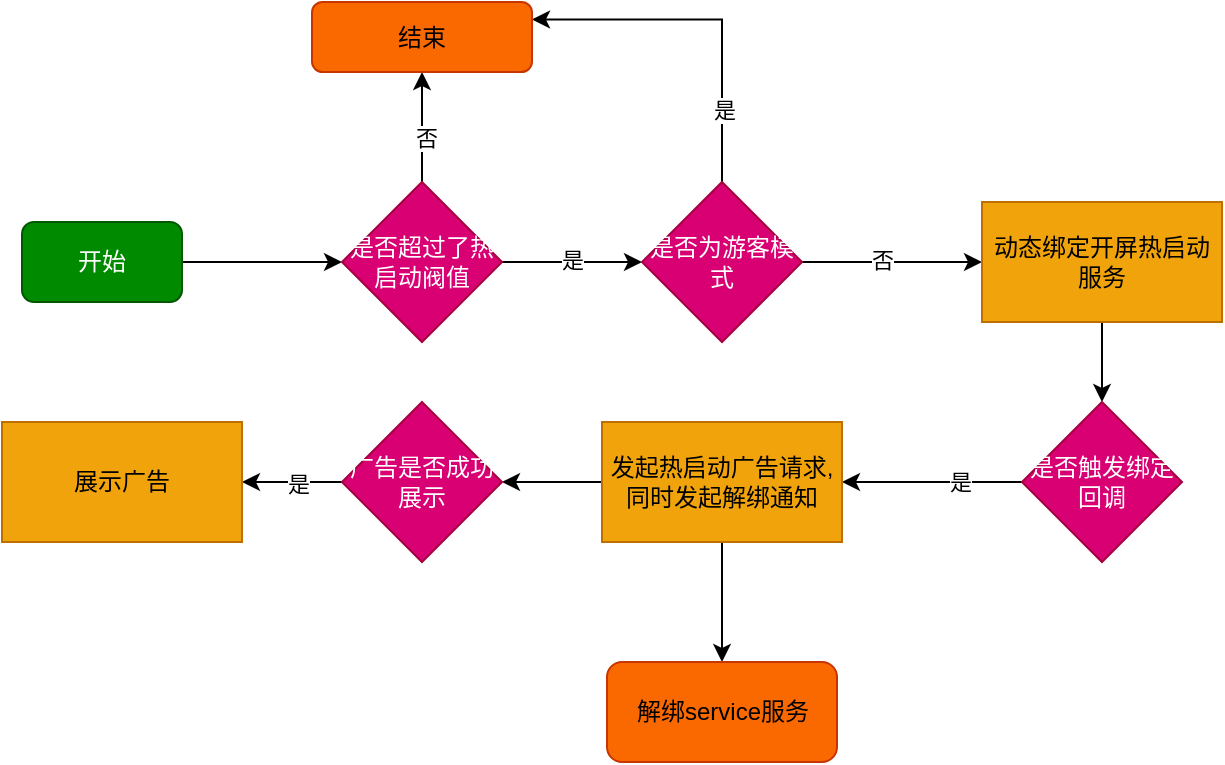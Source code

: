 <mxfile version="23.0.0" type="github">
  <diagram name="第 1 页" id="M-bujQQklK8ykTj6TOYn">
    <mxGraphModel dx="954" dy="497" grid="1" gridSize="10" guides="1" tooltips="1" connect="1" arrows="1" fold="1" page="1" pageScale="1" pageWidth="827" pageHeight="1169" math="0" shadow="0">
      <root>
        <mxCell id="0" />
        <mxCell id="1" parent="0" />
        <mxCell id="QQTeGX5ZshziLy3mVFrV-3" value="" style="edgeStyle=orthogonalEdgeStyle;rounded=0;orthogonalLoop=1;jettySize=auto;html=1;" parent="1" source="QQTeGX5ZshziLy3mVFrV-1" target="QQTeGX5ZshziLy3mVFrV-2" edge="1">
          <mxGeometry relative="1" as="geometry" />
        </mxCell>
        <mxCell id="QQTeGX5ZshziLy3mVFrV-1" value="开始" style="rounded=1;whiteSpace=wrap;html=1;fillColor=#008a00;fontColor=#ffffff;strokeColor=#005700;" parent="1" vertex="1">
          <mxGeometry x="80" y="250" width="80" height="40" as="geometry" />
        </mxCell>
        <mxCell id="QQTeGX5ZshziLy3mVFrV-7" value="" style="edgeStyle=orthogonalEdgeStyle;rounded=0;orthogonalLoop=1;jettySize=auto;html=1;" parent="1" source="QQTeGX5ZshziLy3mVFrV-2" target="QQTeGX5ZshziLy3mVFrV-6" edge="1">
          <mxGeometry relative="1" as="geometry" />
        </mxCell>
        <mxCell id="QQTeGX5ZshziLy3mVFrV-8" value="是" style="edgeLabel;html=1;align=center;verticalAlign=middle;resizable=0;points=[];" parent="QQTeGX5ZshziLy3mVFrV-7" vertex="1" connectable="0">
          <mxGeometry y="1" relative="1" as="geometry">
            <mxPoint as="offset" />
          </mxGeometry>
        </mxCell>
        <mxCell id="QQTeGX5ZshziLy3mVFrV-10" value="" style="edgeStyle=orthogonalEdgeStyle;rounded=0;orthogonalLoop=1;jettySize=auto;html=1;" parent="1" source="QQTeGX5ZshziLy3mVFrV-2" target="QQTeGX5ZshziLy3mVFrV-9" edge="1">
          <mxGeometry relative="1" as="geometry" />
        </mxCell>
        <mxCell id="QQTeGX5ZshziLy3mVFrV-14" value="否" style="edgeLabel;html=1;align=center;verticalAlign=middle;resizable=0;points=[];" parent="QQTeGX5ZshziLy3mVFrV-10" vertex="1" connectable="0">
          <mxGeometry x="-0.2" y="-2" relative="1" as="geometry">
            <mxPoint as="offset" />
          </mxGeometry>
        </mxCell>
        <mxCell id="QQTeGX5ZshziLy3mVFrV-2" value="是否超过了热启动阀值" style="rhombus;whiteSpace=wrap;html=1;rounded=0;fillColor=#d80073;fontColor=#ffffff;strokeColor=#A50040;" parent="1" vertex="1">
          <mxGeometry x="240" y="230" width="80" height="80" as="geometry" />
        </mxCell>
        <mxCell id="QQTeGX5ZshziLy3mVFrV-12" value="" style="edgeStyle=orthogonalEdgeStyle;rounded=0;orthogonalLoop=1;jettySize=auto;html=1;" parent="1" source="QQTeGX5ZshziLy3mVFrV-6" target="QQTeGX5ZshziLy3mVFrV-11" edge="1">
          <mxGeometry relative="1" as="geometry" />
        </mxCell>
        <mxCell id="QQTeGX5ZshziLy3mVFrV-13" value="否" style="edgeLabel;html=1;align=center;verticalAlign=middle;resizable=0;points=[];" parent="QQTeGX5ZshziLy3mVFrV-12" vertex="1" connectable="0">
          <mxGeometry x="-0.111" y="1" relative="1" as="geometry">
            <mxPoint as="offset" />
          </mxGeometry>
        </mxCell>
        <mxCell id="QQTeGX5ZshziLy3mVFrV-15" style="edgeStyle=orthogonalEdgeStyle;rounded=0;orthogonalLoop=1;jettySize=auto;html=1;entryX=1;entryY=0.25;entryDx=0;entryDy=0;" parent="1" source="QQTeGX5ZshziLy3mVFrV-6" target="QQTeGX5ZshziLy3mVFrV-9" edge="1">
          <mxGeometry relative="1" as="geometry">
            <Array as="points">
              <mxPoint x="430" y="149" />
            </Array>
          </mxGeometry>
        </mxCell>
        <mxCell id="QQTeGX5ZshziLy3mVFrV-16" value="是" style="edgeLabel;html=1;align=center;verticalAlign=middle;resizable=0;points=[];" parent="QQTeGX5ZshziLy3mVFrV-15" vertex="1" connectable="0">
          <mxGeometry x="-0.591" y="-1" relative="1" as="geometry">
            <mxPoint as="offset" />
          </mxGeometry>
        </mxCell>
        <mxCell id="QQTeGX5ZshziLy3mVFrV-6" value="是否为游客模式" style="rhombus;whiteSpace=wrap;html=1;rounded=0;fillColor=#d80073;fontColor=#ffffff;strokeColor=#A50040;" parent="1" vertex="1">
          <mxGeometry x="390" y="230" width="80" height="80" as="geometry" />
        </mxCell>
        <mxCell id="QQTeGX5ZshziLy3mVFrV-9" value="结束" style="rounded=1;whiteSpace=wrap;html=1;fillColor=#fa6800;fontColor=#000000;strokeColor=#C73500;" parent="1" vertex="1">
          <mxGeometry x="225" y="140" width="110" height="35" as="geometry" />
        </mxCell>
        <mxCell id="QQTeGX5ZshziLy3mVFrV-18" value="" style="edgeStyle=orthogonalEdgeStyle;rounded=0;orthogonalLoop=1;jettySize=auto;html=1;" parent="1" source="QQTeGX5ZshziLy3mVFrV-11" target="QQTeGX5ZshziLy3mVFrV-17" edge="1">
          <mxGeometry relative="1" as="geometry" />
        </mxCell>
        <mxCell id="QQTeGX5ZshziLy3mVFrV-11" value="动态绑定开屏热启动服务" style="whiteSpace=wrap;html=1;fillColor=#f0a30a;fontColor=#000000;strokeColor=#BD7000;" parent="1" vertex="1">
          <mxGeometry x="560" y="240" width="120" height="60" as="geometry" />
        </mxCell>
        <mxCell id="QQTeGX5ZshziLy3mVFrV-20" value="" style="edgeStyle=orthogonalEdgeStyle;rounded=0;orthogonalLoop=1;jettySize=auto;html=1;" parent="1" source="QQTeGX5ZshziLy3mVFrV-17" target="QQTeGX5ZshziLy3mVFrV-19" edge="1">
          <mxGeometry relative="1" as="geometry" />
        </mxCell>
        <mxCell id="QQTeGX5ZshziLy3mVFrV-21" value="是" style="edgeLabel;html=1;align=center;verticalAlign=middle;resizable=0;points=[];" parent="QQTeGX5ZshziLy3mVFrV-20" vertex="1" connectable="0">
          <mxGeometry x="-0.311" relative="1" as="geometry">
            <mxPoint as="offset" />
          </mxGeometry>
        </mxCell>
        <mxCell id="QQTeGX5ZshziLy3mVFrV-17" value="是否触发绑定回调" style="rhombus;whiteSpace=wrap;html=1;rounded=0;fillColor=#d80073;fontColor=#ffffff;strokeColor=#A50040;" parent="1" vertex="1">
          <mxGeometry x="580" y="340" width="80" height="80" as="geometry" />
        </mxCell>
        <mxCell id="QQTeGX5ZshziLy3mVFrV-23" value="" style="edgeStyle=orthogonalEdgeStyle;rounded=0;orthogonalLoop=1;jettySize=auto;html=1;" parent="1" source="QQTeGX5ZshziLy3mVFrV-19" target="QQTeGX5ZshziLy3mVFrV-22" edge="1">
          <mxGeometry relative="1" as="geometry" />
        </mxCell>
        <mxCell id="j6TirndoVuRGFy-XKHnh-1" value="" style="edgeStyle=orthogonalEdgeStyle;rounded=0;orthogonalLoop=1;jettySize=auto;html=1;" edge="1" parent="1" source="QQTeGX5ZshziLy3mVFrV-19" target="QQTeGX5ZshziLy3mVFrV-31">
          <mxGeometry relative="1" as="geometry" />
        </mxCell>
        <mxCell id="QQTeGX5ZshziLy3mVFrV-19" value="发起热启动广告请求,同时发起解绑通知" style="whiteSpace=wrap;html=1;fillColor=#f0a30a;fontColor=#000000;strokeColor=#BD7000;" parent="1" vertex="1">
          <mxGeometry x="370" y="350" width="120" height="60" as="geometry" />
        </mxCell>
        <mxCell id="QQTeGX5ZshziLy3mVFrV-25" value="" style="edgeStyle=orthogonalEdgeStyle;rounded=0;orthogonalLoop=1;jettySize=auto;html=1;" parent="1" source="QQTeGX5ZshziLy3mVFrV-22" target="QQTeGX5ZshziLy3mVFrV-24" edge="1">
          <mxGeometry relative="1" as="geometry" />
        </mxCell>
        <mxCell id="QQTeGX5ZshziLy3mVFrV-26" value="是" style="edgeLabel;html=1;align=center;verticalAlign=middle;resizable=0;points=[];" parent="QQTeGX5ZshziLy3mVFrV-25" vertex="1" connectable="0">
          <mxGeometry x="-0.12" y="1" relative="1" as="geometry">
            <mxPoint as="offset" />
          </mxGeometry>
        </mxCell>
        <mxCell id="QQTeGX5ZshziLy3mVFrV-22" value="广告是否成功展示" style="rhombus;whiteSpace=wrap;html=1;rounded=0;fillColor=#d80073;fontColor=#ffffff;strokeColor=#A50040;" parent="1" vertex="1">
          <mxGeometry x="240" y="340" width="80" height="80" as="geometry" />
        </mxCell>
        <mxCell id="QQTeGX5ZshziLy3mVFrV-24" value="展示广告" style="whiteSpace=wrap;html=1;fillColor=#f0a30a;fontColor=#000000;strokeColor=#BD7000;" parent="1" vertex="1">
          <mxGeometry x="70" y="350" width="120" height="60" as="geometry" />
        </mxCell>
        <mxCell id="QQTeGX5ZshziLy3mVFrV-31" value="解绑service服务" style="rounded=1;whiteSpace=wrap;html=1;fillColor=#fa6800;fontColor=#000000;strokeColor=#C73500;" parent="1" vertex="1">
          <mxGeometry x="372.5" y="470" width="115" height="50" as="geometry" />
        </mxCell>
      </root>
    </mxGraphModel>
  </diagram>
</mxfile>
